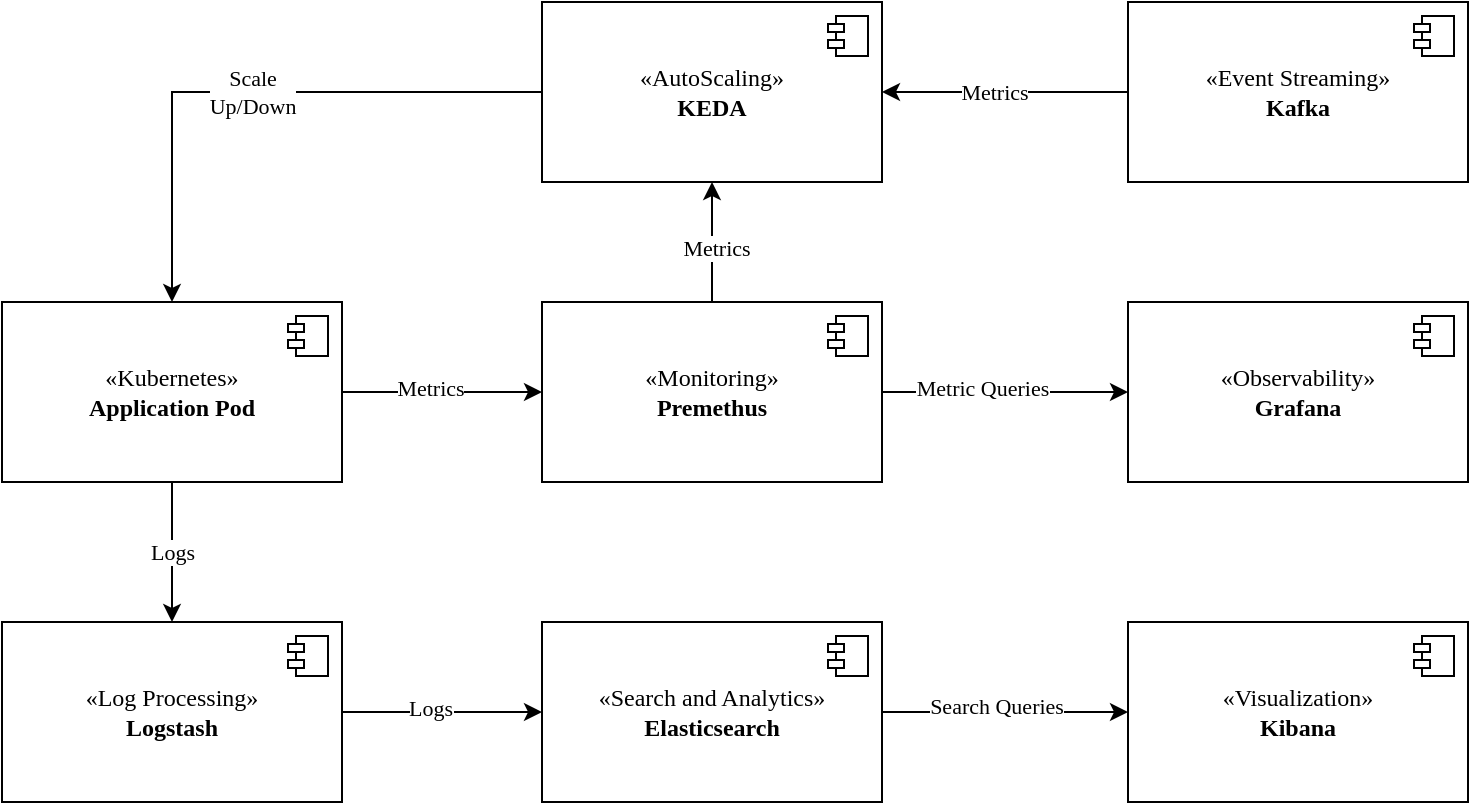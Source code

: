 <mxfile version="26.2.7">
  <diagram name="Page-1" id="Rr4wFAdFFFoM0nrijRit">
    <mxGraphModel dx="1020" dy="1796" grid="1" gridSize="10" guides="1" tooltips="1" connect="1" arrows="1" fold="1" page="1" pageScale="1" pageWidth="827" pageHeight="1169" math="0" shadow="0">
      <root>
        <mxCell id="0" />
        <mxCell id="1" parent="0" />
        <mxCell id="LMch7VF7TnidnJpKehy3-5" value="" style="edgeStyle=orthogonalEdgeStyle;rounded=0;orthogonalLoop=1;jettySize=auto;html=1;fontFamily=Verdana;" parent="1" source="LMch7VF7TnidnJpKehy3-1" target="LMch7VF7TnidnJpKehy3-3" edge="1">
          <mxGeometry relative="1" as="geometry" />
        </mxCell>
        <mxCell id="LMch7VF7TnidnJpKehy3-26" value="Logs" style="edgeLabel;html=1;align=center;verticalAlign=middle;resizable=0;points=[];fontFamily=Verdana;" parent="LMch7VF7TnidnJpKehy3-5" vertex="1" connectable="0">
          <mxGeometry x="-0.12" y="4" relative="1" as="geometry">
            <mxPoint y="2" as="offset" />
          </mxGeometry>
        </mxCell>
        <mxCell id="LMch7VF7TnidnJpKehy3-1" value="«Log Processing»&lt;br&gt;&lt;b&gt;Logstash&lt;/b&gt;" style="html=1;dropTarget=0;whiteSpace=wrap;fontSize=12;fontFamily=Verdana;" parent="1" vertex="1">
          <mxGeometry x="40" y="240" width="170" height="90" as="geometry" />
        </mxCell>
        <mxCell id="LMch7VF7TnidnJpKehy3-2" value="" style="shape=module;jettyWidth=8;jettyHeight=4;fontSize=12;fontFamily=Verdana;" parent="LMch7VF7TnidnJpKehy3-1" vertex="1">
          <mxGeometry x="1" width="20" height="20" relative="1" as="geometry">
            <mxPoint x="-27" y="7" as="offset" />
          </mxGeometry>
        </mxCell>
        <mxCell id="LMch7VF7TnidnJpKehy3-11" value="" style="edgeStyle=orthogonalEdgeStyle;rounded=0;orthogonalLoop=1;jettySize=auto;html=1;fontFamily=Verdana;" parent="1" source="LMch7VF7TnidnJpKehy3-3" target="LMch7VF7TnidnJpKehy3-9" edge="1">
          <mxGeometry relative="1" as="geometry" />
        </mxCell>
        <mxCell id="LMch7VF7TnidnJpKehy3-27" value="Search Queries" style="edgeLabel;html=1;align=center;verticalAlign=middle;resizable=0;points=[];fontFamily=Verdana;" parent="LMch7VF7TnidnJpKehy3-11" vertex="1" connectable="0">
          <mxGeometry x="-0.075" y="3" relative="1" as="geometry">
            <mxPoint as="offset" />
          </mxGeometry>
        </mxCell>
        <mxCell id="LMch7VF7TnidnJpKehy3-3" value="«Search and Analytics»&lt;br&gt;&lt;b&gt;Elasticsearch&lt;/b&gt;" style="html=1;dropTarget=0;whiteSpace=wrap;fontSize=12;fontFamily=Verdana;" parent="1" vertex="1">
          <mxGeometry x="310" y="240" width="170" height="90" as="geometry" />
        </mxCell>
        <mxCell id="LMch7VF7TnidnJpKehy3-4" value="" style="shape=module;jettyWidth=8;jettyHeight=4;fontSize=12;fontFamily=Verdana;" parent="LMch7VF7TnidnJpKehy3-3" vertex="1">
          <mxGeometry x="1" width="20" height="20" relative="1" as="geometry">
            <mxPoint x="-27" y="7" as="offset" />
          </mxGeometry>
        </mxCell>
        <mxCell id="LMch7VF7TnidnJpKehy3-6" value="«Observability»&lt;br&gt;&lt;b&gt;Grafana&lt;/b&gt;" style="html=1;dropTarget=0;whiteSpace=wrap;fontSize=12;fontFamily=Verdana;" parent="1" vertex="1">
          <mxGeometry x="603" y="80" width="170" height="90" as="geometry" />
        </mxCell>
        <mxCell id="LMch7VF7TnidnJpKehy3-7" value="" style="shape=module;jettyWidth=8;jettyHeight=4;fontSize=12;fontFamily=Verdana;" parent="LMch7VF7TnidnJpKehy3-6" vertex="1">
          <mxGeometry x="1" width="20" height="20" relative="1" as="geometry">
            <mxPoint x="-27" y="7" as="offset" />
          </mxGeometry>
        </mxCell>
        <mxCell id="LMch7VF7TnidnJpKehy3-9" value="«Visualization»&lt;br&gt;&lt;b&gt;Kibana&lt;/b&gt;" style="html=1;dropTarget=0;whiteSpace=wrap;fontSize=12;fontFamily=Verdana;" parent="1" vertex="1">
          <mxGeometry x="603" y="240" width="170" height="90" as="geometry" />
        </mxCell>
        <mxCell id="LMch7VF7TnidnJpKehy3-10" value="" style="shape=module;jettyWidth=8;jettyHeight=4;fontSize=12;fontFamily=Verdana;" parent="LMch7VF7TnidnJpKehy3-9" vertex="1">
          <mxGeometry x="1" width="20" height="20" relative="1" as="geometry">
            <mxPoint x="-27" y="7" as="offset" />
          </mxGeometry>
        </mxCell>
        <mxCell id="LMch7VF7TnidnJpKehy3-17" value="Logs" style="edgeStyle=orthogonalEdgeStyle;rounded=0;orthogonalLoop=1;jettySize=auto;html=1;fontFamily=Verdana;" parent="1" source="LMch7VF7TnidnJpKehy3-12" target="LMch7VF7TnidnJpKehy3-1" edge="1">
          <mxGeometry relative="1" as="geometry" />
        </mxCell>
        <mxCell id="LMch7VF7TnidnJpKehy3-18" value="" style="edgeStyle=orthogonalEdgeStyle;rounded=0;orthogonalLoop=1;jettySize=auto;html=1;fontFamily=Verdana;" parent="1" source="LMch7VF7TnidnJpKehy3-12" target="LMch7VF7TnidnJpKehy3-14" edge="1">
          <mxGeometry relative="1" as="geometry" />
        </mxCell>
        <mxCell id="LMch7VF7TnidnJpKehy3-25" value="Metrics" style="edgeLabel;html=1;align=center;verticalAlign=middle;resizable=0;points=[];fontFamily=Verdana;" parent="LMch7VF7TnidnJpKehy3-18" vertex="1" connectable="0">
          <mxGeometry x="-0.12" y="2" relative="1" as="geometry">
            <mxPoint as="offset" />
          </mxGeometry>
        </mxCell>
        <mxCell id="LMch7VF7TnidnJpKehy3-12" value="«Kubernetes»&lt;br&gt;&lt;b&gt;Application Pod&lt;/b&gt;" style="html=1;dropTarget=0;whiteSpace=wrap;fontSize=12;fontFamily=Verdana;" parent="1" vertex="1">
          <mxGeometry x="40" y="80" width="170" height="90" as="geometry" />
        </mxCell>
        <mxCell id="LMch7VF7TnidnJpKehy3-13" value="" style="shape=module;jettyWidth=8;jettyHeight=4;fontSize=12;fontFamily=Verdana;" parent="LMch7VF7TnidnJpKehy3-12" vertex="1">
          <mxGeometry x="1" width="20" height="20" relative="1" as="geometry">
            <mxPoint x="-27" y="7" as="offset" />
          </mxGeometry>
        </mxCell>
        <mxCell id="LMch7VF7TnidnJpKehy3-16" value="" style="edgeStyle=orthogonalEdgeStyle;rounded=0;orthogonalLoop=1;jettySize=auto;html=1;fontFamily=Verdana;" parent="1" source="LMch7VF7TnidnJpKehy3-14" target="LMch7VF7TnidnJpKehy3-6" edge="1">
          <mxGeometry relative="1" as="geometry" />
        </mxCell>
        <mxCell id="LMch7VF7TnidnJpKehy3-28" value="Metric Queries" style="edgeLabel;html=1;align=center;verticalAlign=middle;resizable=0;points=[];fontFamily=Verdana;" parent="LMch7VF7TnidnJpKehy3-16" vertex="1" connectable="0">
          <mxGeometry x="-0.196" y="-1" relative="1" as="geometry">
            <mxPoint y="-3" as="offset" />
          </mxGeometry>
        </mxCell>
        <mxCell id="yfaXPtuJrlBfJCCee0mO-1" value="" style="edgeStyle=orthogonalEdgeStyle;rounded=0;orthogonalLoop=1;jettySize=auto;html=1;fontFamily=Verdana;" edge="1" parent="1" source="LMch7VF7TnidnJpKehy3-14" target="LMch7VF7TnidnJpKehy3-19">
          <mxGeometry relative="1" as="geometry" />
        </mxCell>
        <mxCell id="yfaXPtuJrlBfJCCee0mO-2" value="Metrics" style="edgeLabel;html=1;align=center;verticalAlign=middle;resizable=0;points=[];fontFamily=Verdana;" vertex="1" connectable="0" parent="yfaXPtuJrlBfJCCee0mO-1">
          <mxGeometry x="-0.183" y="-2" relative="1" as="geometry">
            <mxPoint y="-3" as="offset" />
          </mxGeometry>
        </mxCell>
        <mxCell id="LMch7VF7TnidnJpKehy3-14" value="«Monitoring»&lt;br&gt;&lt;b&gt;Premethus&lt;/b&gt;" style="html=1;dropTarget=0;whiteSpace=wrap;fontSize=12;fontFamily=Verdana;" parent="1" vertex="1">
          <mxGeometry x="310" y="80" width="170" height="90" as="geometry" />
        </mxCell>
        <mxCell id="LMch7VF7TnidnJpKehy3-15" value="" style="shape=module;jettyWidth=8;jettyHeight=4;fontSize=12;fontFamily=Verdana;" parent="LMch7VF7TnidnJpKehy3-14" vertex="1">
          <mxGeometry x="1" width="20" height="20" relative="1" as="geometry">
            <mxPoint x="-27" y="7" as="offset" />
          </mxGeometry>
        </mxCell>
        <mxCell id="LMch7VF7TnidnJpKehy3-22" value="Scale&lt;br&gt;Up/Down" style="edgeStyle=orthogonalEdgeStyle;rounded=0;orthogonalLoop=1;jettySize=auto;html=1;fontFamily=Verdana;" parent="1" source="LMch7VF7TnidnJpKehy3-19" target="LMch7VF7TnidnJpKehy3-12" edge="1">
          <mxGeometry relative="1" as="geometry" />
        </mxCell>
        <mxCell id="LMch7VF7TnidnJpKehy3-19" value="«AutoScaling»&lt;br&gt;&lt;b&gt;KEDA&lt;/b&gt;" style="html=1;dropTarget=0;whiteSpace=wrap;fontSize=12;fontFamily=Verdana;" parent="1" vertex="1">
          <mxGeometry x="310" y="-70" width="170" height="90" as="geometry" />
        </mxCell>
        <mxCell id="LMch7VF7TnidnJpKehy3-20" value="" style="shape=module;jettyWidth=8;jettyHeight=4;fontSize=12;fontFamily=Verdana;" parent="LMch7VF7TnidnJpKehy3-19" vertex="1">
          <mxGeometry x="1" width="20" height="20" relative="1" as="geometry">
            <mxPoint x="-27" y="7" as="offset" />
          </mxGeometry>
        </mxCell>
        <mxCell id="yfaXPtuJrlBfJCCee0mO-10" value="" style="edgeStyle=orthogonalEdgeStyle;rounded=0;orthogonalLoop=1;jettySize=auto;html=1;entryX=1;entryY=0.5;entryDx=0;entryDy=0;fontFamily=Verdana;" edge="1" parent="1" source="yfaXPtuJrlBfJCCee0mO-3" target="LMch7VF7TnidnJpKehy3-19">
          <mxGeometry relative="1" as="geometry">
            <mxPoint x="495" y="-35" as="targetPoint" />
          </mxGeometry>
        </mxCell>
        <mxCell id="yfaXPtuJrlBfJCCee0mO-11" value="Metrics" style="edgeLabel;html=1;align=center;verticalAlign=middle;resizable=0;points=[];fontFamily=Verdana;" vertex="1" connectable="0" parent="yfaXPtuJrlBfJCCee0mO-10">
          <mxGeometry x="0.089" y="4" relative="1" as="geometry">
            <mxPoint y="-4" as="offset" />
          </mxGeometry>
        </mxCell>
        <mxCell id="yfaXPtuJrlBfJCCee0mO-3" value="«Event Streaming»&lt;br&gt;&lt;b&gt;Kafka&lt;/b&gt;" style="html=1;dropTarget=0;whiteSpace=wrap;fontSize=12;fontFamily=Verdana;" vertex="1" parent="1">
          <mxGeometry x="603" y="-70" width="170" height="90" as="geometry" />
        </mxCell>
        <mxCell id="yfaXPtuJrlBfJCCee0mO-4" value="" style="shape=module;jettyWidth=8;jettyHeight=4;fontSize=12;fontFamily=Verdana;" vertex="1" parent="yfaXPtuJrlBfJCCee0mO-3">
          <mxGeometry x="1" width="20" height="20" relative="1" as="geometry">
            <mxPoint x="-27" y="7" as="offset" />
          </mxGeometry>
        </mxCell>
      </root>
    </mxGraphModel>
  </diagram>
</mxfile>
